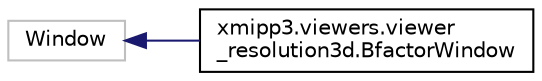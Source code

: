 digraph "Graphical Class Hierarchy"
{
  edge [fontname="Helvetica",fontsize="10",labelfontname="Helvetica",labelfontsize="10"];
  node [fontname="Helvetica",fontsize="10",shape=record];
  rankdir="LR";
  Node63 [label="Window",height=0.2,width=0.4,color="grey75", fillcolor="white", style="filled"];
  Node63 -> Node0 [dir="back",color="midnightblue",fontsize="10",style="solid",fontname="Helvetica"];
  Node0 [label="xmipp3.viewers.viewer\l_resolution3d.BfactorWindow",height=0.2,width=0.4,color="black", fillcolor="white", style="filled",URL="$classxmipp3_1_1viewers_1_1viewer__resolution3d_1_1BfactorWindow.html"];
}
